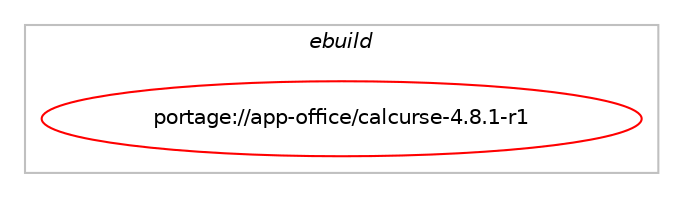 digraph prolog {

# *************
# Graph options
# *************

newrank=true;
concentrate=true;
compound=true;
graph [rankdir=LR,fontname=Helvetica,fontsize=10,ranksep=1.5];#, ranksep=2.5, nodesep=0.2];
edge  [arrowhead=vee];
node  [fontname=Helvetica,fontsize=10];

# **********
# The ebuild
# **********

subgraph cluster_leftcol {
color=gray;
label=<<i>ebuild</i>>;
id [label="portage://app-office/calcurse-4.8.1-r1", color=red, width=4, href="../app-office/calcurse-4.8.1-r1.svg"];
}

# ****************
# The dependencies
# ****************

subgraph cluster_midcol {
color=gray;
label=<<i>dependencies</i>>;
subgraph cluster_compile {
fillcolor="#eeeeee";
style=filled;
label=<<i>compile</i>>;
# *** BEGIN UNKNOWN DEPENDENCY TYPE (TODO) ***
# id -> equal(use_conditional_group(positive,caldav,portage://app-office/calcurse-4.8.1-r1,[use_conditional_group(positive,python_single_target_python3_10,portage://app-office/calcurse-4.8.1-r1,[package_dependency(portage://app-office/calcurse-4.8.1-r1,install,no,dev-python,httplib2,none,[,,],[],[use(enable(python_targets_python3_10),negative)]),package_dependency(portage://app-office/calcurse-4.8.1-r1,install,no,dev-python,pyparsing,none,[,,],[],[use(enable(python_targets_python3_10),negative)])]),use_conditional_group(positive,python_single_target_python3_11,portage://app-office/calcurse-4.8.1-r1,[package_dependency(portage://app-office/calcurse-4.8.1-r1,install,no,dev-python,httplib2,none,[,,],[],[use(enable(python_targets_python3_11),negative)]),package_dependency(portage://app-office/calcurse-4.8.1-r1,install,no,dev-python,pyparsing,none,[,,],[],[use(enable(python_targets_python3_11),negative)])]),use_conditional_group(positive,python_single_target_python3_12,portage://app-office/calcurse-4.8.1-r1,[package_dependency(portage://app-office/calcurse-4.8.1-r1,install,no,dev-python,httplib2,none,[,,],[],[use(enable(python_targets_python3_12),negative)]),package_dependency(portage://app-office/calcurse-4.8.1-r1,install,no,dev-python,pyparsing,none,[,,],[],[use(enable(python_targets_python3_12),negative)])])]))
# *** END UNKNOWN DEPENDENCY TYPE (TODO) ***

# *** BEGIN UNKNOWN DEPENDENCY TYPE (TODO) ***
# id -> equal(use_conditional_group(positive,python_single_target_python3_10,portage://app-office/calcurse-4.8.1-r1,[package_dependency(portage://app-office/calcurse-4.8.1-r1,install,no,dev-lang,python,none,[,,],[slot(3.10)],[])]))
# *** END UNKNOWN DEPENDENCY TYPE (TODO) ***

# *** BEGIN UNKNOWN DEPENDENCY TYPE (TODO) ***
# id -> equal(use_conditional_group(positive,python_single_target_python3_11,portage://app-office/calcurse-4.8.1-r1,[package_dependency(portage://app-office/calcurse-4.8.1-r1,install,no,dev-lang,python,none,[,,],[slot(3.11)],[])]))
# *** END UNKNOWN DEPENDENCY TYPE (TODO) ***

# *** BEGIN UNKNOWN DEPENDENCY TYPE (TODO) ***
# id -> equal(use_conditional_group(positive,python_single_target_python3_12,portage://app-office/calcurse-4.8.1-r1,[package_dependency(portage://app-office/calcurse-4.8.1-r1,install,no,dev-lang,python,none,[,,],[slot(3.12)],[])]))
# *** END UNKNOWN DEPENDENCY TYPE (TODO) ***

# *** BEGIN UNKNOWN DEPENDENCY TYPE (TODO) ***
# id -> equal(package_dependency(portage://app-office/calcurse-4.8.1-r1,install,no,sys-libs,ncurses,none,[,,],[slot(0),equal],[]))
# *** END UNKNOWN DEPENDENCY TYPE (TODO) ***

# *** BEGIN UNKNOWN DEPENDENCY TYPE (TODO) ***
# id -> equal(package_dependency(portage://app-office/calcurse-4.8.1-r1,install,no,sys-libs,timezone-data,none,[,,],[],[]))
# *** END UNKNOWN DEPENDENCY TYPE (TODO) ***

}
subgraph cluster_compileandrun {
fillcolor="#eeeeee";
style=filled;
label=<<i>compile and run</i>>;
}
subgraph cluster_run {
fillcolor="#eeeeee";
style=filled;
label=<<i>run</i>>;
# *** BEGIN UNKNOWN DEPENDENCY TYPE (TODO) ***
# id -> equal(use_conditional_group(positive,caldav,portage://app-office/calcurse-4.8.1-r1,[use_conditional_group(positive,python_single_target_python3_10,portage://app-office/calcurse-4.8.1-r1,[package_dependency(portage://app-office/calcurse-4.8.1-r1,run,no,dev-python,httplib2,none,[,,],[],[use(enable(python_targets_python3_10),negative)]),package_dependency(portage://app-office/calcurse-4.8.1-r1,run,no,dev-python,pyparsing,none,[,,],[],[use(enable(python_targets_python3_10),negative)])]),use_conditional_group(positive,python_single_target_python3_11,portage://app-office/calcurse-4.8.1-r1,[package_dependency(portage://app-office/calcurse-4.8.1-r1,run,no,dev-python,httplib2,none,[,,],[],[use(enable(python_targets_python3_11),negative)]),package_dependency(portage://app-office/calcurse-4.8.1-r1,run,no,dev-python,pyparsing,none,[,,],[],[use(enable(python_targets_python3_11),negative)])]),use_conditional_group(positive,python_single_target_python3_12,portage://app-office/calcurse-4.8.1-r1,[package_dependency(portage://app-office/calcurse-4.8.1-r1,run,no,dev-python,httplib2,none,[,,],[],[use(enable(python_targets_python3_12),negative)]),package_dependency(portage://app-office/calcurse-4.8.1-r1,run,no,dev-python,pyparsing,none,[,,],[],[use(enable(python_targets_python3_12),negative)])])]))
# *** END UNKNOWN DEPENDENCY TYPE (TODO) ***

# *** BEGIN UNKNOWN DEPENDENCY TYPE (TODO) ***
# id -> equal(use_conditional_group(positive,python_single_target_python3_10,portage://app-office/calcurse-4.8.1-r1,[package_dependency(portage://app-office/calcurse-4.8.1-r1,run,no,dev-lang,python,none,[,,],[slot(3.10)],[])]))
# *** END UNKNOWN DEPENDENCY TYPE (TODO) ***

# *** BEGIN UNKNOWN DEPENDENCY TYPE (TODO) ***
# id -> equal(use_conditional_group(positive,python_single_target_python3_11,portage://app-office/calcurse-4.8.1-r1,[package_dependency(portage://app-office/calcurse-4.8.1-r1,run,no,dev-lang,python,none,[,,],[slot(3.11)],[])]))
# *** END UNKNOWN DEPENDENCY TYPE (TODO) ***

# *** BEGIN UNKNOWN DEPENDENCY TYPE (TODO) ***
# id -> equal(use_conditional_group(positive,python_single_target_python3_12,portage://app-office/calcurse-4.8.1-r1,[package_dependency(portage://app-office/calcurse-4.8.1-r1,run,no,dev-lang,python,none,[,,],[slot(3.12)],[])]))
# *** END UNKNOWN DEPENDENCY TYPE (TODO) ***

# *** BEGIN UNKNOWN DEPENDENCY TYPE (TODO) ***
# id -> equal(package_dependency(portage://app-office/calcurse-4.8.1-r1,run,no,sys-libs,ncurses,none,[,,],[slot(0),equal],[]))
# *** END UNKNOWN DEPENDENCY TYPE (TODO) ***

# *** BEGIN UNKNOWN DEPENDENCY TYPE (TODO) ***
# id -> equal(package_dependency(portage://app-office/calcurse-4.8.1-r1,run,no,sys-libs,timezone-data,none,[,,],[],[]))
# *** END UNKNOWN DEPENDENCY TYPE (TODO) ***

}
}

# **************
# The candidates
# **************

subgraph cluster_choices {
rank=same;
color=gray;
label=<<i>candidates</i>>;

}

}
